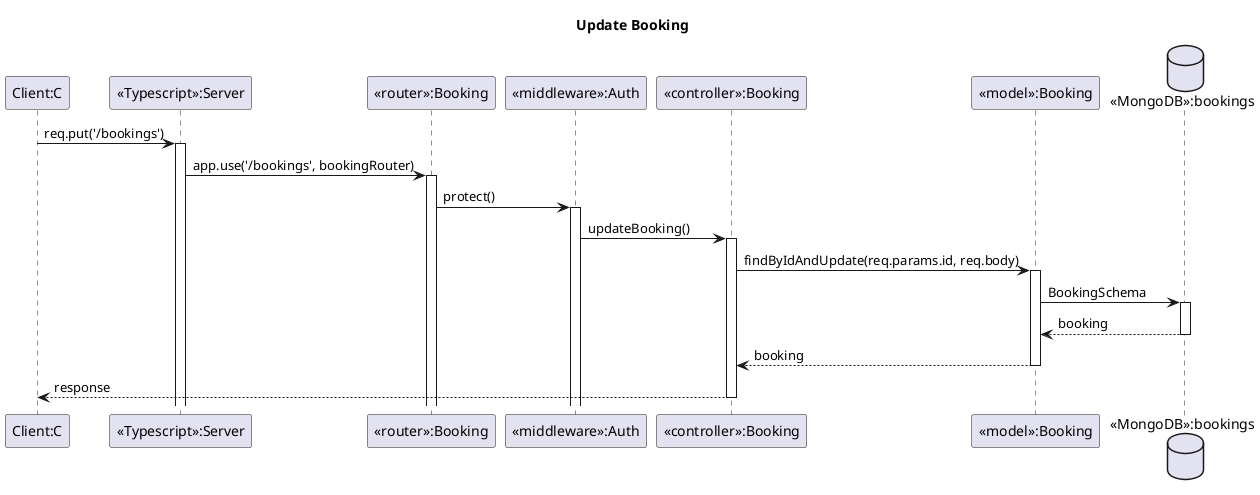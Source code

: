 @startuml

title Update Booking

participant "Client:C" as C
participant "<<Typescript>>:Server" as S
participant "<<router>>:Booking" as R
participant "<<middleware>>:Auth" as A
participant "<<controller>>:Booking" as B
participant "<<model>>:Booking" as M
database "<<MongoDB>>:bookings" as DB

C -> S ++: req.put('/bookings')
S -> R ++: app.use('/bookings', bookingRouter)
R -> A ++: protect()
A -> B ++: updateBooking()

B -> M ++: findByIdAndUpdate(req.params.id, req.body)
M -> DB ++: BookingSchema
DB --> M --: booking
M --> B --: booking
B --> C--: response

@enduml